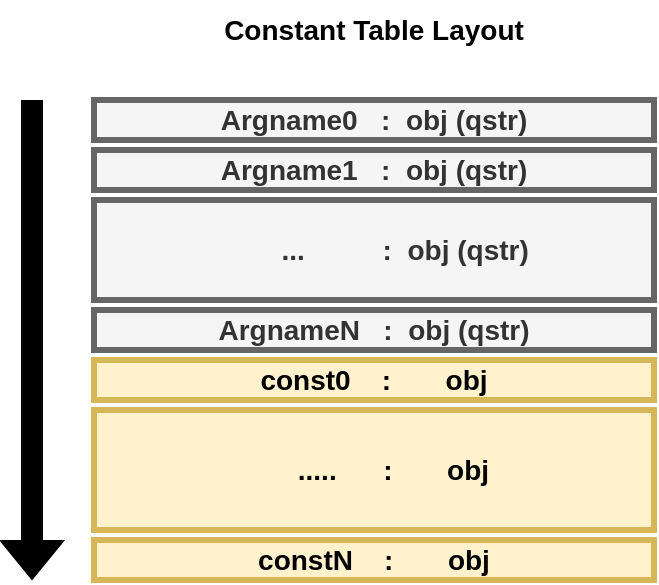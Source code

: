 <mxfile version="15.9.1" type="github"><diagram id="CS5qABiGTsgVmtrZwFGi" name="Page-1"><mxGraphModel dx="868" dy="431" grid="1" gridSize="10" guides="1" tooltips="1" connect="1" arrows="1" fold="1" page="1" pageScale="1" pageWidth="850" pageHeight="1100" math="0" shadow="0"><root><mxCell id="0"/><mxCell id="1" parent="0"/><mxCell id="J1vhQEukdhtDna22jAwG-1" value="Argname0 &amp;nbsp; :&amp;nbsp; obj (qstr)" style="rounded=0;whiteSpace=wrap;html=1;fontStyle=1;fontSize=14;strokeWidth=3;fillColor=#f5f5f5;fontColor=#333333;strokeColor=#666666;" vertex="1" parent="1"><mxGeometry x="250" y="90" width="280" height="20" as="geometry"/></mxCell><mxCell id="J1vhQEukdhtDna22jAwG-4" value="&amp;nbsp;&amp;nbsp;&amp;nbsp;&amp;nbsp;&amp;nbsp;&amp;nbsp;&amp;nbsp; ... &amp;nbsp; &amp;nbsp; &amp;nbsp; &amp;nbsp;&amp;nbsp; :&amp;nbsp; obj (qstr)" style="rounded=0;whiteSpace=wrap;html=1;fontStyle=1;fontSize=14;strokeWidth=3;fillColor=#f5f5f5;fontColor=#333333;strokeColor=#666666;" vertex="1" parent="1"><mxGeometry x="250" y="140" width="280" height="50" as="geometry"/></mxCell><mxCell id="J1vhQEukdhtDna22jAwG-5" value="Argname1 &amp;nbsp; :&amp;nbsp; obj (qstr)" style="rounded=0;whiteSpace=wrap;html=1;fontStyle=1;fontSize=14;strokeWidth=3;fillColor=#f5f5f5;fontColor=#333333;strokeColor=#666666;" vertex="1" parent="1"><mxGeometry x="250" y="115" width="280" height="20" as="geometry"/></mxCell><mxCell id="J1vhQEukdhtDna22jAwG-6" value="ArgnameN &amp;nbsp; :&amp;nbsp; obj (qstr)" style="rounded=0;whiteSpace=wrap;html=1;fontStyle=1;fontSize=14;strokeWidth=3;fillColor=#f5f5f5;fontColor=#333333;strokeColor=#666666;" vertex="1" parent="1"><mxGeometry x="250" y="195" width="280" height="20" as="geometry"/></mxCell><mxCell id="J1vhQEukdhtDna22jAwG-7" value="const0&amp;nbsp;&amp;nbsp;&amp;nbsp; : &amp;nbsp;&amp;nbsp;&amp;nbsp; &amp;nbsp; obj " style="rounded=0;whiteSpace=wrap;html=1;fontStyle=1;fontSize=14;strokeWidth=3;fillColor=#fff2cc;strokeColor=#d6b656;" vertex="1" parent="1"><mxGeometry x="250" y="220" width="280" height="20" as="geometry"/></mxCell><mxCell id="J1vhQEukdhtDna22jAwG-8" value="&amp;nbsp;&amp;nbsp;&amp;nbsp;&amp;nbsp; .....&amp;nbsp;&amp;nbsp;&amp;nbsp;&amp;nbsp;&amp;nbsp; : &amp;nbsp;&amp;nbsp;&amp;nbsp; &amp;nbsp; obj " style="rounded=0;whiteSpace=wrap;html=1;fontStyle=1;fontSize=14;strokeWidth=3;fillColor=#fff2cc;strokeColor=#d6b656;" vertex="1" parent="1"><mxGeometry x="250" y="245" width="280" height="60" as="geometry"/></mxCell><mxCell id="J1vhQEukdhtDna22jAwG-9" value="constN &amp;nbsp;&amp;nbsp; : &amp;nbsp;&amp;nbsp;&amp;nbsp; &amp;nbsp; obj " style="rounded=0;whiteSpace=wrap;html=1;fontStyle=1;fontSize=14;strokeWidth=3;fillColor=#fff2cc;strokeColor=#d6b656;" vertex="1" parent="1"><mxGeometry x="250" y="310" width="280" height="20" as="geometry"/></mxCell><mxCell id="J1vhQEukdhtDna22jAwG-10" value="" style="shape=flexArrow;endArrow=classic;html=1;rounded=0;fontSize=14;fillColor=#000000;" edge="1" parent="1"><mxGeometry width="50" height="50" relative="1" as="geometry"><mxPoint x="219" y="90" as="sourcePoint"/><mxPoint x="219" y="330" as="targetPoint"/></mxGeometry></mxCell><mxCell id="J1vhQEukdhtDna22jAwG-11" value="Constant Table Layout" style="text;html=1;strokeColor=none;fillColor=none;align=center;verticalAlign=middle;whiteSpace=wrap;rounded=0;fontSize=14;fontStyle=1" vertex="1" parent="1"><mxGeometry x="300" y="40" width="180" height="30" as="geometry"/></mxCell></root></mxGraphModel></diagram></mxfile>
